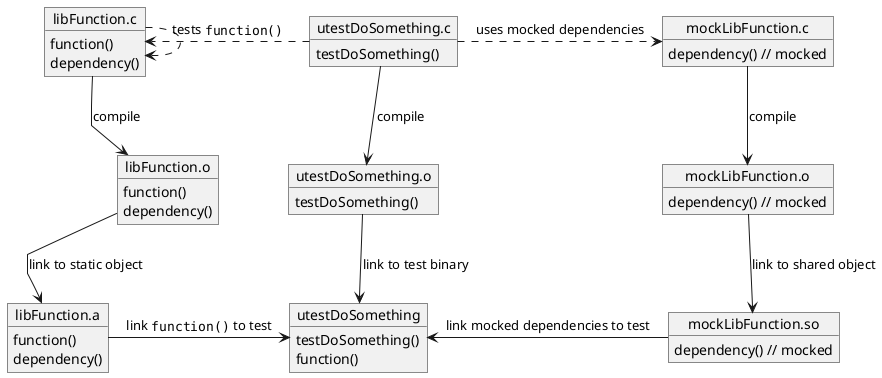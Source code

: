 @startuml
skinparam linetype polyline

object "libFunction.c" as libFunc_c {
	function()
	dependency()
}
object "libFunction.o" as libFunc_o {
	function()
	dependency()
}
/'
object "libFunction.so" as libFunc_so {
	function()
	dependency()
}
'/
object "libFunction.a" as libFunc_a {
	function()
	dependency()
}

object "utestDoSomething.c" as utestDoSome_c {
	testDoSomething()
}
object "utestDoSomething.o" as utestDoSome_o {
	testDoSomething()
}
object "utestDoSomething" as utestDoSome_bin {
	testDoSomething()
	function()
	'dependency()
	'dependency() // mocked
}

object "mockLibFunction.c" as mockLibFunc_c {
	dependency() // mocked
}
object "mockLibFunction.o" as mockLibFunc_o {
	dependency() // mocked
}
object "mockLibFunction.so" as mockLibFunc_so {
	dependency() // mocked
}
/'
object "mockLibFunction.a" as mockLibFunc_a {
	dependency() // mocked
}
'/

libFunc_c .> libFunc_c /': depends on ""dependency()""'/
libFunc_c --> libFunc_o : compile
'libFunc_o --> libFunc_so : link to shared object
libFunc_o --> libFunc_a : link to static object

utestDoSome_c .> libFunc_c : tests ""function()""
utestDoSome_c .> mockLibFunc_c : uses mocked dependencies
utestDoSome_c --> utestDoSome_o : compile
utestDoSome_o --> utestDoSome_bin : link to test binary

mockLibFunc_c --> mockLibFunc_o : compile
mockLibFunc_o --> mockLibFunc_so : link to shared object
'mockLibFunc_o --> mockLibFunc_a : link to static object

libFunc_a -> utestDoSome_bin : link ""function()"" to test
mockLibFunc_so -> utestDoSome_bin : link mocked dependencies to test

libFunc_c -[hidden]-> libFunc_o
libFunc_o -[hidden]-> libFunc_a
'libFunc_o -[hidden]-> libFunc_so


'utestDoSome_c -[hidden]-> utestDoSome_o
'utestDoSome_o -[hidden]-> utestDoSome_bin

libFunc_c -[hidden]> utestDoSome_c
utestDoSome_c -[hidden]> mockLibFunc_c

libFunc_o -[hidden]> utestDoSome_o
utestDoSome_o -[hidden]> mockLibFunc_o

'libFunc_so -[hidden]> libFunc_a
libFunc_a -[hidden]> utestDoSome_bin
utestDoSome_bin -[hidden]> mockLibFunc_so
'mockLibFunc_so -[hidden]> mockLibFunc_a



@enduml
